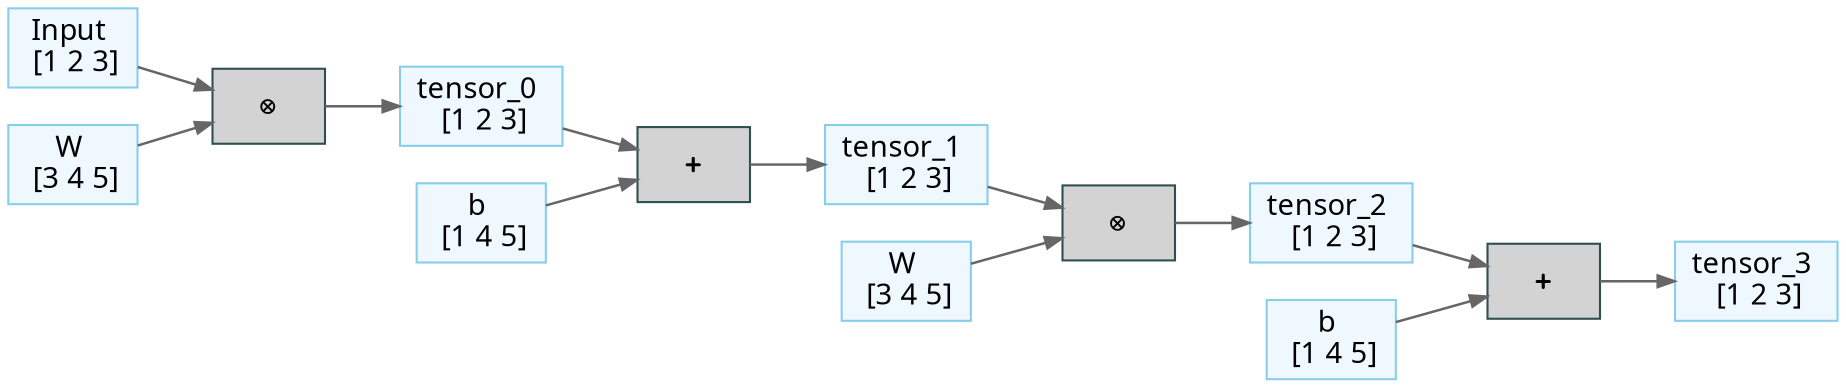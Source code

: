 digraph computational_graph {
  rankdir=LR;
  node [shape=record];
"0xc000102150" [label= "Input \n [1 2 3]",shape=box,labeljust=l,color=skyblue,style=filled,fillcolor=aliceblue,fontname="Sans-Serif"];
"0xc0001021b0" [label= "W \n [3 4 5]",shape=box,labeljust=l,color=skyblue,style=filled,fillcolor=aliceblue,fontname="Sans-Serif"];
"0xc000102210" [label= "tensor_0 \n [1 2 3]",shape=box,labeljust=l,color=skyblue,style=filled,fillcolor=aliceblue,fontname="Sans-Serif"];
"0xc000102270" [label="⊗",shape=box,style=filled,fillcolor=lightgray,color=darkslategray,fontname="Courier Bold"];
"0xc0001022d0" [label= "b \n [1 4 5]",shape=box,labeljust=l,color=skyblue,style=filled,fillcolor=aliceblue,fontname="Sans-Serif"];
"0xc000102330" [label= "tensor_1 \n [1 2 3]",shape=box,labeljust=l,color=skyblue,style=filled,fillcolor=aliceblue,fontname="Sans-Serif"];
"0xc000102390" [label="+",shape=box,style=filled,fillcolor=lightgray,color=darkslategray,fontname="Courier Bold"];
"0xc0001023f0" [label= "W \n [3 4 5]",shape=box,labeljust=l,color=skyblue,style=filled,fillcolor=aliceblue,fontname="Sans-Serif"];
"0xc000102450" [label= "tensor_2 \n [1 2 3]",shape=box,labeljust=l,color=skyblue,style=filled,fillcolor=aliceblue,fontname="Sans-Serif"];
"0xc0001024b0" [label="⊗",shape=box,style=filled,fillcolor=lightgray,color=darkslategray,fontname="Courier Bold"];
"0xc000102510" [label= "b \n [1 4 5]",shape=box,labeljust=l,color=skyblue,style=filled,fillcolor=aliceblue,fontname="Sans-Serif"];
"0xc000102570" [label= "tensor_3 \n [1 2 3]",shape=box,labeljust=l,color=skyblue,style=filled,fillcolor=aliceblue,fontname="Sans-Serif"];
"0xc0001025d0" [label="+",shape=box,style=filled,fillcolor=lightgray,color=darkslategray,fontname="Courier Bold"];
  "0xc000102270" -> "0xc000102210"[color=gray40,penwidth=1.2,arrowsize=0.8];
  "0xc000102150" -> "0xc000102270"[color=gray40,penwidth=1.2,arrowsize=0.8];
  "0xc0001021b0" -> "0xc000102270"[color=gray40,penwidth=1.2,arrowsize=0.8];
  "0xc000102390" -> "0xc000102330"[color=gray40,penwidth=1.2,arrowsize=0.8];
  "0xc000102210" -> "0xc000102390"[color=gray40,penwidth=1.2,arrowsize=0.8];
  "0xc0001022d0" -> "0xc000102390"[color=gray40,penwidth=1.2,arrowsize=0.8];
  "0xc0001024b0" -> "0xc000102450"[color=gray40,penwidth=1.2,arrowsize=0.8];
  "0xc0001023f0" -> "0xc0001024b0"[color=gray40,penwidth=1.2,arrowsize=0.8];
  "0xc000102330" -> "0xc0001024b0"[color=gray40,penwidth=1.2,arrowsize=0.8];
  "0xc0001025d0" -> "0xc000102570"[color=gray40,penwidth=1.2,arrowsize=0.8];
  "0xc000102450" -> "0xc0001025d0"[color=gray40,penwidth=1.2,arrowsize=0.8];
  "0xc000102510" -> "0xc0001025d0"[color=gray40,penwidth=1.2,arrowsize=0.8];
}
